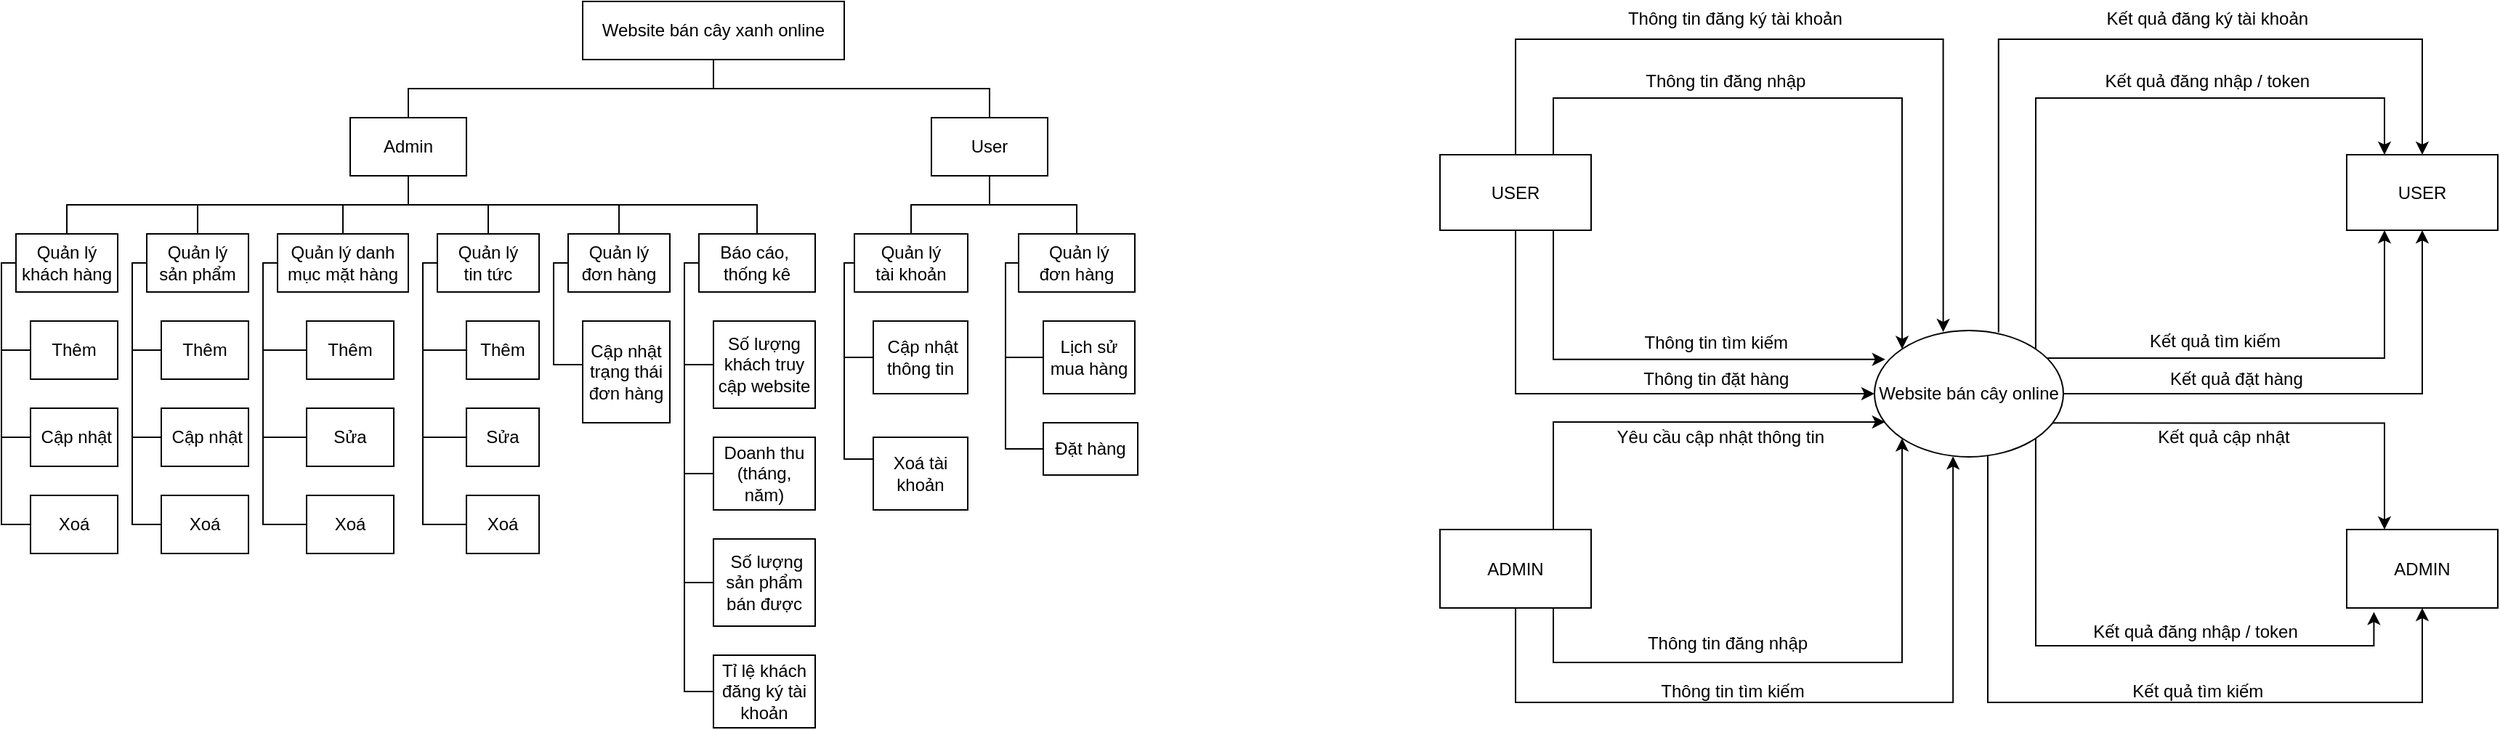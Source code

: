 <mxfile version="13.5.3" type="github">
  <diagram id="et3AeFfBmYFvC4YX-WKQ" name="Page-1">
    <mxGraphModel dx="773" dy="447" grid="1" gridSize="13" guides="1" tooltips="1" connect="1" arrows="1" fold="1" page="1" pageScale="1" pageWidth="8000" pageHeight="8000" background="#FFFFFF" math="0" shadow="0">
      <root>
        <mxCell id="0" />
        <mxCell id="1" parent="0" />
        <mxCell id="l6hHztyn9rgP2krN6HWv-18" style="edgeStyle=orthogonalEdgeStyle;rounded=0;orthogonalLoop=1;jettySize=auto;html=1;exitX=0.5;exitY=1;exitDx=0;exitDy=0;entryX=0.5;entryY=0;entryDx=0;entryDy=0;endArrow=none;endFill=0;" parent="1" source="l6hHztyn9rgP2krN6HWv-1" target="l6hHztyn9rgP2krN6HWv-2" edge="1">
          <mxGeometry relative="1" as="geometry" />
        </mxCell>
        <mxCell id="l6hHztyn9rgP2krN6HWv-19" style="edgeStyle=orthogonalEdgeStyle;rounded=0;orthogonalLoop=1;jettySize=auto;html=1;exitX=0.5;exitY=1;exitDx=0;exitDy=0;entryX=0.5;entryY=0;entryDx=0;entryDy=0;endArrow=none;endFill=0;" parent="1" source="l6hHztyn9rgP2krN6HWv-1" target="l6hHztyn9rgP2krN6HWv-3" edge="1">
          <mxGeometry relative="1" as="geometry" />
        </mxCell>
        <mxCell id="l6hHztyn9rgP2krN6HWv-1" value="Website bán cây xanh online" style="rounded=0;whiteSpace=wrap;html=1;" parent="1" vertex="1">
          <mxGeometry x="450" y="52" width="180" height="40" as="geometry" />
        </mxCell>
        <mxCell id="l6hHztyn9rgP2krN6HWv-12" style="edgeStyle=orthogonalEdgeStyle;rounded=0;orthogonalLoop=1;jettySize=auto;html=1;exitX=0.5;exitY=1;exitDx=0;exitDy=0;entryX=0.5;entryY=0;entryDx=0;entryDy=0;endArrow=none;endFill=0;" parent="1" source="l6hHztyn9rgP2krN6HWv-2" target="l6hHztyn9rgP2krN6HWv-4" edge="1">
          <mxGeometry relative="1" as="geometry" />
        </mxCell>
        <mxCell id="l6hHztyn9rgP2krN6HWv-13" style="edgeStyle=orthogonalEdgeStyle;rounded=0;orthogonalLoop=1;jettySize=auto;html=1;exitX=0.5;exitY=1;exitDx=0;exitDy=0;entryX=0.5;entryY=0;entryDx=0;entryDy=0;endArrow=none;endFill=0;" parent="1" source="l6hHztyn9rgP2krN6HWv-2" target="l6hHztyn9rgP2krN6HWv-8" edge="1">
          <mxGeometry relative="1" as="geometry" />
        </mxCell>
        <mxCell id="l6hHztyn9rgP2krN6HWv-14" style="edgeStyle=orthogonalEdgeStyle;rounded=0;orthogonalLoop=1;jettySize=auto;html=1;exitX=0.5;exitY=1;exitDx=0;exitDy=0;entryX=0.5;entryY=0;entryDx=0;entryDy=0;endArrow=none;endFill=0;" parent="1" source="l6hHztyn9rgP2krN6HWv-2" target="l6hHztyn9rgP2krN6HWv-9" edge="1">
          <mxGeometry relative="1" as="geometry" />
        </mxCell>
        <mxCell id="l6hHztyn9rgP2krN6HWv-15" style="edgeStyle=orthogonalEdgeStyle;rounded=0;orthogonalLoop=1;jettySize=auto;html=1;exitX=0.5;exitY=1;exitDx=0;exitDy=0;entryX=0.5;entryY=0;entryDx=0;entryDy=0;endArrow=none;endFill=0;" parent="1" source="l6hHztyn9rgP2krN6HWv-2" target="l6hHztyn9rgP2krN6HWv-7" edge="1">
          <mxGeometry relative="1" as="geometry" />
        </mxCell>
        <mxCell id="l6hHztyn9rgP2krN6HWv-16" style="edgeStyle=orthogonalEdgeStyle;rounded=0;orthogonalLoop=1;jettySize=auto;html=1;exitX=0.5;exitY=1;exitDx=0;exitDy=0;entryX=0.5;entryY=0;entryDx=0;entryDy=0;endArrow=none;endFill=0;" parent="1" source="l6hHztyn9rgP2krN6HWv-2" target="l6hHztyn9rgP2krN6HWv-6" edge="1">
          <mxGeometry relative="1" as="geometry" />
        </mxCell>
        <mxCell id="l6hHztyn9rgP2krN6HWv-17" style="edgeStyle=orthogonalEdgeStyle;rounded=0;orthogonalLoop=1;jettySize=auto;html=1;exitX=0.5;exitY=1;exitDx=0;exitDy=0;entryX=0.5;entryY=0;entryDx=0;entryDy=0;endArrow=none;endFill=0;" parent="1" source="l6hHztyn9rgP2krN6HWv-2" target="l6hHztyn9rgP2krN6HWv-5" edge="1">
          <mxGeometry relative="1" as="geometry" />
        </mxCell>
        <mxCell id="l6hHztyn9rgP2krN6HWv-2" value="Admin" style="rounded=0;whiteSpace=wrap;html=1;" parent="1" vertex="1">
          <mxGeometry x="290" y="132" width="80" height="40" as="geometry" />
        </mxCell>
        <mxCell id="l6hHztyn9rgP2krN6HWv-20" style="edgeStyle=orthogonalEdgeStyle;rounded=0;orthogonalLoop=1;jettySize=auto;html=1;exitX=0.5;exitY=1;exitDx=0;exitDy=0;entryX=0.5;entryY=0;entryDx=0;entryDy=0;endArrow=none;endFill=0;" parent="1" source="l6hHztyn9rgP2krN6HWv-3" target="l6hHztyn9rgP2krN6HWv-10" edge="1">
          <mxGeometry relative="1" as="geometry" />
        </mxCell>
        <mxCell id="l6hHztyn9rgP2krN6HWv-21" style="edgeStyle=orthogonalEdgeStyle;rounded=0;orthogonalLoop=1;jettySize=auto;html=1;exitX=0.5;exitY=1;exitDx=0;exitDy=0;entryX=0.5;entryY=0;entryDx=0;entryDy=0;endArrow=none;endFill=0;" parent="1" source="l6hHztyn9rgP2krN6HWv-3" target="l6hHztyn9rgP2krN6HWv-11" edge="1">
          <mxGeometry relative="1" as="geometry" />
        </mxCell>
        <mxCell id="l6hHztyn9rgP2krN6HWv-3" value="User" style="rounded=0;whiteSpace=wrap;html=1;" parent="1" vertex="1">
          <mxGeometry x="690" y="132" width="80" height="40" as="geometry" />
        </mxCell>
        <mxCell id="l6hHztyn9rgP2krN6HWv-25" style="edgeStyle=orthogonalEdgeStyle;rounded=0;orthogonalLoop=1;jettySize=auto;html=1;exitX=0;exitY=0.5;exitDx=0;exitDy=0;entryX=0;entryY=0.5;entryDx=0;entryDy=0;endArrow=none;endFill=0;" parent="1" source="l6hHztyn9rgP2krN6HWv-4" target="l6hHztyn9rgP2krN6HWv-22" edge="1">
          <mxGeometry relative="1" as="geometry">
            <Array as="points">
              <mxPoint x="50" y="232" />
              <mxPoint x="50" y="292" />
            </Array>
          </mxGeometry>
        </mxCell>
        <mxCell id="l6hHztyn9rgP2krN6HWv-26" style="edgeStyle=orthogonalEdgeStyle;rounded=0;orthogonalLoop=1;jettySize=auto;html=1;exitX=0;exitY=0.5;exitDx=0;exitDy=0;entryX=0;entryY=0.5;entryDx=0;entryDy=0;endArrow=none;endFill=0;" parent="1" source="l6hHztyn9rgP2krN6HWv-4" target="l6hHztyn9rgP2krN6HWv-23" edge="1">
          <mxGeometry relative="1" as="geometry">
            <Array as="points">
              <mxPoint x="50" y="232" />
              <mxPoint x="50" y="352" />
            </Array>
          </mxGeometry>
        </mxCell>
        <mxCell id="l6hHztyn9rgP2krN6HWv-27" style="edgeStyle=orthogonalEdgeStyle;rounded=0;orthogonalLoop=1;jettySize=auto;html=1;exitX=0;exitY=0.5;exitDx=0;exitDy=0;entryX=0;entryY=0.5;entryDx=0;entryDy=0;endArrow=none;endFill=0;" parent="1" source="l6hHztyn9rgP2krN6HWv-4" target="l6hHztyn9rgP2krN6HWv-24" edge="1">
          <mxGeometry relative="1" as="geometry">
            <Array as="points">
              <mxPoint x="50" y="232" />
              <mxPoint x="50" y="412" />
            </Array>
          </mxGeometry>
        </mxCell>
        <mxCell id="l6hHztyn9rgP2krN6HWv-4" value="Quản lý &lt;br&gt;khách hàng" style="rounded=0;whiteSpace=wrap;html=1;" parent="1" vertex="1">
          <mxGeometry x="60" y="212" width="70" height="40" as="geometry" />
        </mxCell>
        <mxCell id="l6hHztyn9rgP2krN6HWv-53" style="edgeStyle=orthogonalEdgeStyle;rounded=0;orthogonalLoop=1;jettySize=auto;html=1;exitX=0;exitY=0.5;exitDx=0;exitDy=0;entryX=0;entryY=0.5;entryDx=0;entryDy=0;endArrow=none;endFill=0;" parent="1" source="l6hHztyn9rgP2krN6HWv-5" target="l6hHztyn9rgP2krN6HWv-49" edge="1">
          <mxGeometry relative="1" as="geometry">
            <Array as="points">
              <mxPoint x="520" y="232" />
              <mxPoint x="520" y="302" />
            </Array>
          </mxGeometry>
        </mxCell>
        <mxCell id="l6hHztyn9rgP2krN6HWv-54" style="edgeStyle=orthogonalEdgeStyle;rounded=0;orthogonalLoop=1;jettySize=auto;html=1;exitX=0;exitY=0.5;exitDx=0;exitDy=0;entryX=0;entryY=0.5;entryDx=0;entryDy=0;endArrow=none;endFill=0;" parent="1" source="l6hHztyn9rgP2krN6HWv-5" target="l6hHztyn9rgP2krN6HWv-51" edge="1">
          <mxGeometry relative="1" as="geometry">
            <Array as="points">
              <mxPoint x="520" y="232" />
              <mxPoint x="520" y="377" />
            </Array>
          </mxGeometry>
        </mxCell>
        <mxCell id="l6hHztyn9rgP2krN6HWv-55" style="edgeStyle=orthogonalEdgeStyle;rounded=0;orthogonalLoop=1;jettySize=auto;html=1;exitX=0;exitY=0.5;exitDx=0;exitDy=0;entryX=0;entryY=0.5;entryDx=0;entryDy=0;endArrow=none;endFill=0;" parent="1" source="l6hHztyn9rgP2krN6HWv-5" target="l6hHztyn9rgP2krN6HWv-50" edge="1">
          <mxGeometry relative="1" as="geometry">
            <Array as="points">
              <mxPoint x="520" y="232" />
              <mxPoint x="520" y="452" />
            </Array>
          </mxGeometry>
        </mxCell>
        <mxCell id="l6hHztyn9rgP2krN6HWv-56" style="edgeStyle=orthogonalEdgeStyle;rounded=0;orthogonalLoop=1;jettySize=auto;html=1;exitX=0;exitY=0.5;exitDx=0;exitDy=0;entryX=0;entryY=0.5;entryDx=0;entryDy=0;endArrow=none;endFill=0;" parent="1" source="l6hHztyn9rgP2krN6HWv-5" target="l6hHztyn9rgP2krN6HWv-52" edge="1">
          <mxGeometry relative="1" as="geometry">
            <Array as="points">
              <mxPoint x="520" y="232" />
              <mxPoint x="520" y="527" />
            </Array>
          </mxGeometry>
        </mxCell>
        <mxCell id="l6hHztyn9rgP2krN6HWv-5" value="Báo cáo,&amp;nbsp;&lt;br&gt;thống kê" style="rounded=0;whiteSpace=wrap;html=1;" parent="1" vertex="1">
          <mxGeometry x="530" y="212" width="80" height="40" as="geometry" />
        </mxCell>
        <mxCell id="l6hHztyn9rgP2krN6HWv-48" style="edgeStyle=orthogonalEdgeStyle;rounded=0;orthogonalLoop=1;jettySize=auto;html=1;exitX=0;exitY=0.5;exitDx=0;exitDy=0;entryX=0;entryY=0.5;entryDx=0;entryDy=0;endArrow=none;endFill=0;" parent="1" source="l6hHztyn9rgP2krN6HWv-6" target="l6hHztyn9rgP2krN6HWv-47" edge="1">
          <mxGeometry relative="1" as="geometry">
            <Array as="points">
              <mxPoint x="430" y="232" />
              <mxPoint x="430" y="302" />
            </Array>
          </mxGeometry>
        </mxCell>
        <mxCell id="l6hHztyn9rgP2krN6HWv-6" value="Quản lý&lt;br&gt;đơn hàng" style="rounded=0;whiteSpace=wrap;html=1;" parent="1" vertex="1">
          <mxGeometry x="440" y="212" width="70" height="40" as="geometry" />
        </mxCell>
        <mxCell id="l6hHztyn9rgP2krN6HWv-7" value="Quản lý&lt;br&gt;tin tức" style="rounded=0;whiteSpace=wrap;html=1;" parent="1" vertex="1">
          <mxGeometry x="350" y="212" width="70" height="40" as="geometry" />
        </mxCell>
        <mxCell id="l6hHztyn9rgP2krN6HWv-34" style="edgeStyle=orthogonalEdgeStyle;rounded=0;orthogonalLoop=1;jettySize=auto;html=1;exitX=0;exitY=0.5;exitDx=0;exitDy=0;entryX=0;entryY=0.5;entryDx=0;entryDy=0;endArrow=none;endFill=0;" parent="1" source="l6hHztyn9rgP2krN6HWv-8" target="l6hHztyn9rgP2krN6HWv-28" edge="1">
          <mxGeometry relative="1" as="geometry">
            <Array as="points">
              <mxPoint x="140" y="232" />
              <mxPoint x="140" y="292" />
            </Array>
          </mxGeometry>
        </mxCell>
        <mxCell id="l6hHztyn9rgP2krN6HWv-35" style="edgeStyle=orthogonalEdgeStyle;rounded=0;orthogonalLoop=1;jettySize=auto;html=1;exitX=0;exitY=0.5;exitDx=0;exitDy=0;entryX=0;entryY=0.5;entryDx=0;entryDy=0;endArrow=none;endFill=0;" parent="1" source="l6hHztyn9rgP2krN6HWv-8" target="l6hHztyn9rgP2krN6HWv-29" edge="1">
          <mxGeometry relative="1" as="geometry">
            <Array as="points">
              <mxPoint x="140" y="232" />
              <mxPoint x="140" y="352" />
            </Array>
          </mxGeometry>
        </mxCell>
        <mxCell id="l6hHztyn9rgP2krN6HWv-37" style="edgeStyle=orthogonalEdgeStyle;rounded=0;orthogonalLoop=1;jettySize=auto;html=1;exitX=0;exitY=0.5;exitDx=0;exitDy=0;entryX=0;entryY=0.5;entryDx=0;entryDy=0;endArrow=none;endFill=0;" parent="1" source="l6hHztyn9rgP2krN6HWv-8" target="l6hHztyn9rgP2krN6HWv-30" edge="1">
          <mxGeometry relative="1" as="geometry">
            <Array as="points">
              <mxPoint x="140" y="232" />
              <mxPoint x="140" y="412" />
            </Array>
          </mxGeometry>
        </mxCell>
        <mxCell id="l6hHztyn9rgP2krN6HWv-8" value="Quản lý &lt;br&gt;sản phẩm" style="rounded=0;whiteSpace=wrap;html=1;" parent="1" vertex="1">
          <mxGeometry x="150" y="212" width="70" height="40" as="geometry" />
        </mxCell>
        <mxCell id="l6hHztyn9rgP2krN6HWv-38" style="edgeStyle=orthogonalEdgeStyle;rounded=0;orthogonalLoop=1;jettySize=auto;html=1;exitX=0;exitY=0.5;exitDx=0;exitDy=0;entryX=0;entryY=0.5;entryDx=0;entryDy=0;endArrow=none;endFill=0;" parent="1" source="l6hHztyn9rgP2krN6HWv-9" target="l6hHztyn9rgP2krN6HWv-31" edge="1">
          <mxGeometry relative="1" as="geometry">
            <Array as="points">
              <mxPoint x="230" y="232" />
              <mxPoint x="230" y="292" />
            </Array>
          </mxGeometry>
        </mxCell>
        <mxCell id="l6hHztyn9rgP2krN6HWv-39" style="edgeStyle=orthogonalEdgeStyle;rounded=0;orthogonalLoop=1;jettySize=auto;html=1;exitX=0;exitY=0.5;exitDx=0;exitDy=0;entryX=0;entryY=0.5;entryDx=0;entryDy=0;endArrow=none;endFill=0;" parent="1" source="l6hHztyn9rgP2krN6HWv-9" target="l6hHztyn9rgP2krN6HWv-32" edge="1">
          <mxGeometry relative="1" as="geometry">
            <Array as="points">
              <mxPoint x="230" y="232" />
              <mxPoint x="230" y="352" />
            </Array>
          </mxGeometry>
        </mxCell>
        <mxCell id="l6hHztyn9rgP2krN6HWv-40" style="edgeStyle=orthogonalEdgeStyle;rounded=0;orthogonalLoop=1;jettySize=auto;html=1;exitX=0;exitY=0.5;exitDx=0;exitDy=0;entryX=0;entryY=0.5;entryDx=0;entryDy=0;endArrow=none;endFill=0;" parent="1" source="l6hHztyn9rgP2krN6HWv-9" target="l6hHztyn9rgP2krN6HWv-33" edge="1">
          <mxGeometry relative="1" as="geometry">
            <Array as="points">
              <mxPoint x="230" y="232" />
              <mxPoint x="230" y="412" />
            </Array>
          </mxGeometry>
        </mxCell>
        <mxCell id="l6hHztyn9rgP2krN6HWv-9" value="Quản lý danh mục mặt hàng" style="rounded=0;whiteSpace=wrap;html=1;" parent="1" vertex="1">
          <mxGeometry x="240" y="212" width="90" height="40" as="geometry" />
        </mxCell>
        <mxCell id="l6hHztyn9rgP2krN6HWv-59" style="edgeStyle=orthogonalEdgeStyle;rounded=0;orthogonalLoop=1;jettySize=auto;html=1;exitX=0;exitY=0.5;exitDx=0;exitDy=0;entryX=0;entryY=0.5;entryDx=0;entryDy=0;endArrow=none;endFill=0;" parent="1" source="l6hHztyn9rgP2krN6HWv-10" target="l6hHztyn9rgP2krN6HWv-57" edge="1">
          <mxGeometry relative="1" as="geometry">
            <Array as="points">
              <mxPoint x="630" y="232" />
              <mxPoint x="630" y="297" />
            </Array>
          </mxGeometry>
        </mxCell>
        <mxCell id="l6hHztyn9rgP2krN6HWv-60" style="edgeStyle=orthogonalEdgeStyle;rounded=0;orthogonalLoop=1;jettySize=auto;html=1;exitX=0;exitY=0.5;exitDx=0;exitDy=0;entryX=0;entryY=0.5;entryDx=0;entryDy=0;endArrow=none;endFill=0;" parent="1" source="l6hHztyn9rgP2krN6HWv-10" target="l6hHztyn9rgP2krN6HWv-58" edge="1">
          <mxGeometry relative="1" as="geometry">
            <Array as="points">
              <mxPoint x="630" y="232" />
              <mxPoint x="630" y="367" />
            </Array>
          </mxGeometry>
        </mxCell>
        <mxCell id="l6hHztyn9rgP2krN6HWv-10" value="Quản lý&lt;br&gt;tài khoản" style="rounded=0;whiteSpace=wrap;html=1;" parent="1" vertex="1">
          <mxGeometry x="637" y="212" width="78" height="40" as="geometry" />
        </mxCell>
        <mxCell id="l6hHztyn9rgP2krN6HWv-62" style="edgeStyle=orthogonalEdgeStyle;rounded=0;orthogonalLoop=1;jettySize=auto;html=1;exitX=0;exitY=0.5;exitDx=0;exitDy=0;entryX=0;entryY=0.5;entryDx=0;entryDy=0;endArrow=none;endFill=0;" parent="1" source="l6hHztyn9rgP2krN6HWv-11" target="l6hHztyn9rgP2krN6HWv-61" edge="1">
          <mxGeometry relative="1" as="geometry">
            <Array as="points">
              <mxPoint x="741" y="232" />
              <mxPoint x="741" y="297" />
            </Array>
          </mxGeometry>
        </mxCell>
        <mxCell id="l6hHztyn9rgP2krN6HWv-66" style="edgeStyle=orthogonalEdgeStyle;rounded=0;orthogonalLoop=1;jettySize=auto;html=1;exitX=0;exitY=0.5;exitDx=0;exitDy=0;entryX=0;entryY=0.5;entryDx=0;entryDy=0;endArrow=none;endFill=0;" parent="1" source="l6hHztyn9rgP2krN6HWv-11" target="l6hHztyn9rgP2krN6HWv-64" edge="1">
          <mxGeometry relative="1" as="geometry">
            <Array as="points">
              <mxPoint x="741" y="232" />
              <mxPoint x="741" y="360" />
            </Array>
          </mxGeometry>
        </mxCell>
        <mxCell id="l6hHztyn9rgP2krN6HWv-11" value="&amp;nbsp;Quản lý&lt;br&gt;đơn hàng" style="rounded=0;whiteSpace=wrap;html=1;" parent="1" vertex="1">
          <mxGeometry x="750" y="212" width="80" height="40" as="geometry" />
        </mxCell>
        <mxCell id="l6hHztyn9rgP2krN6HWv-22" value="Thêm&lt;br&gt;" style="rounded=0;whiteSpace=wrap;html=1;" parent="1" vertex="1">
          <mxGeometry x="70" y="272" width="60" height="40" as="geometry" />
        </mxCell>
        <mxCell id="l6hHztyn9rgP2krN6HWv-23" value="&amp;nbsp;Cập nhật" style="rounded=0;whiteSpace=wrap;html=1;" parent="1" vertex="1">
          <mxGeometry x="70" y="332" width="60" height="40" as="geometry" />
        </mxCell>
        <mxCell id="l6hHztyn9rgP2krN6HWv-24" value="Xoá" style="rounded=0;whiteSpace=wrap;html=1;" parent="1" vertex="1">
          <mxGeometry x="70" y="392" width="60" height="40" as="geometry" />
        </mxCell>
        <mxCell id="l6hHztyn9rgP2krN6HWv-28" value="Thêm&lt;br&gt;" style="rounded=0;whiteSpace=wrap;html=1;" parent="1" vertex="1">
          <mxGeometry x="160" y="272" width="60" height="40" as="geometry" />
        </mxCell>
        <mxCell id="l6hHztyn9rgP2krN6HWv-29" value="&amp;nbsp;Cập nhật" style="rounded=0;whiteSpace=wrap;html=1;" parent="1" vertex="1">
          <mxGeometry x="160" y="332" width="60" height="40" as="geometry" />
        </mxCell>
        <mxCell id="l6hHztyn9rgP2krN6HWv-30" value="Xoá" style="rounded=0;whiteSpace=wrap;html=1;" parent="1" vertex="1">
          <mxGeometry x="160" y="392" width="60" height="40" as="geometry" />
        </mxCell>
        <mxCell id="l6hHztyn9rgP2krN6HWv-31" value="Thêm&lt;br&gt;" style="rounded=0;whiteSpace=wrap;html=1;" parent="1" vertex="1">
          <mxGeometry x="260" y="272" width="60" height="40" as="geometry" />
        </mxCell>
        <mxCell id="l6hHztyn9rgP2krN6HWv-32" value="Sửa" style="rounded=0;whiteSpace=wrap;html=1;" parent="1" vertex="1">
          <mxGeometry x="260" y="332" width="60" height="40" as="geometry" />
        </mxCell>
        <mxCell id="l6hHztyn9rgP2krN6HWv-33" value="Xoá" style="rounded=0;whiteSpace=wrap;html=1;" parent="1" vertex="1">
          <mxGeometry x="260" y="392" width="60" height="40" as="geometry" />
        </mxCell>
        <mxCell id="l6hHztyn9rgP2krN6HWv-41" style="edgeStyle=orthogonalEdgeStyle;rounded=0;orthogonalLoop=1;jettySize=auto;html=1;exitX=0;exitY=0.5;exitDx=0;exitDy=0;entryX=0;entryY=0.5;entryDx=0;entryDy=0;endArrow=none;endFill=0;" parent="1" target="l6hHztyn9rgP2krN6HWv-44" edge="1">
          <mxGeometry relative="1" as="geometry">
            <mxPoint x="350" y="232" as="sourcePoint" />
            <Array as="points">
              <mxPoint x="340" y="232" />
              <mxPoint x="340" y="292" />
            </Array>
          </mxGeometry>
        </mxCell>
        <mxCell id="l6hHztyn9rgP2krN6HWv-42" style="edgeStyle=orthogonalEdgeStyle;rounded=0;orthogonalLoop=1;jettySize=auto;html=1;exitX=0;exitY=0.5;exitDx=0;exitDy=0;entryX=0;entryY=0.5;entryDx=0;entryDy=0;endArrow=none;endFill=0;" parent="1" target="l6hHztyn9rgP2krN6HWv-45" edge="1">
          <mxGeometry relative="1" as="geometry">
            <mxPoint x="350" y="232" as="sourcePoint" />
            <Array as="points">
              <mxPoint x="340" y="232" />
              <mxPoint x="340" y="352" />
            </Array>
          </mxGeometry>
        </mxCell>
        <mxCell id="l6hHztyn9rgP2krN6HWv-43" style="edgeStyle=orthogonalEdgeStyle;rounded=0;orthogonalLoop=1;jettySize=auto;html=1;exitX=0;exitY=0.5;exitDx=0;exitDy=0;entryX=0;entryY=0.5;entryDx=0;entryDy=0;endArrow=none;endFill=0;" parent="1" target="l6hHztyn9rgP2krN6HWv-46" edge="1">
          <mxGeometry relative="1" as="geometry">
            <mxPoint x="350" y="232" as="sourcePoint" />
            <Array as="points">
              <mxPoint x="340" y="232" />
              <mxPoint x="340" y="412" />
            </Array>
          </mxGeometry>
        </mxCell>
        <mxCell id="l6hHztyn9rgP2krN6HWv-44" value="Thêm&lt;br&gt;" style="rounded=0;whiteSpace=wrap;html=1;" parent="1" vertex="1">
          <mxGeometry x="370" y="272" width="50" height="40" as="geometry" />
        </mxCell>
        <mxCell id="l6hHztyn9rgP2krN6HWv-45" value="Sửa" style="rounded=0;whiteSpace=wrap;html=1;" parent="1" vertex="1">
          <mxGeometry x="370" y="332" width="50" height="40" as="geometry" />
        </mxCell>
        <mxCell id="l6hHztyn9rgP2krN6HWv-46" value="Xoá" style="rounded=0;whiteSpace=wrap;html=1;" parent="1" vertex="1">
          <mxGeometry x="370" y="392" width="50" height="40" as="geometry" />
        </mxCell>
        <mxCell id="l6hHztyn9rgP2krN6HWv-47" value="Cập nhật&lt;br&gt;trạng thái&lt;br&gt;đơn hàng" style="rounded=0;whiteSpace=wrap;html=1;" parent="1" vertex="1">
          <mxGeometry x="450" y="272" width="60" height="70" as="geometry" />
        </mxCell>
        <mxCell id="l6hHztyn9rgP2krN6HWv-49" value="Số lượng khách truy cập website" style="rounded=0;whiteSpace=wrap;html=1;" parent="1" vertex="1">
          <mxGeometry x="540" y="272" width="70" height="60" as="geometry" />
        </mxCell>
        <mxCell id="l6hHztyn9rgP2krN6HWv-50" value="&amp;nbsp;Số lượng sản phẩm bán được" style="rounded=0;whiteSpace=wrap;html=1;" parent="1" vertex="1">
          <mxGeometry x="540" y="422" width="70" height="60" as="geometry" />
        </mxCell>
        <mxCell id="l6hHztyn9rgP2krN6HWv-51" value="Doanh thu&lt;br&gt;(tháng, năm)" style="rounded=0;whiteSpace=wrap;html=1;" parent="1" vertex="1">
          <mxGeometry x="540" y="352" width="70" height="50" as="geometry" />
        </mxCell>
        <mxCell id="l6hHztyn9rgP2krN6HWv-52" value="Tỉ lệ khách đăng ký tài khoản" style="rounded=0;whiteSpace=wrap;html=1;" parent="1" vertex="1">
          <mxGeometry x="540" y="502" width="70" height="50" as="geometry" />
        </mxCell>
        <mxCell id="l6hHztyn9rgP2krN6HWv-57" value="&amp;nbsp;Cập nhật thông tin" style="rounded=0;whiteSpace=wrap;html=1;" parent="1" vertex="1">
          <mxGeometry x="650" y="272" width="65" height="50" as="geometry" />
        </mxCell>
        <mxCell id="l6hHztyn9rgP2krN6HWv-58" value="Xoá tài khoản" style="rounded=0;whiteSpace=wrap;html=1;" parent="1" vertex="1">
          <mxGeometry x="650" y="352" width="65" height="50" as="geometry" />
        </mxCell>
        <mxCell id="l6hHztyn9rgP2krN6HWv-61" value="Lịch sử&lt;br&gt;mua hàng" style="rounded=0;whiteSpace=wrap;html=1;" parent="1" vertex="1">
          <mxGeometry x="767" y="272" width="63" height="50" as="geometry" />
        </mxCell>
        <mxCell id="l6hHztyn9rgP2krN6HWv-64" value="Đặt hàng" style="rounded=0;whiteSpace=wrap;html=1;" parent="1" vertex="1">
          <mxGeometry x="767" y="342" width="65" height="36" as="geometry" />
        </mxCell>
        <mxCell id="l6hHztyn9rgP2krN6HWv-76" style="edgeStyle=orthogonalEdgeStyle;rounded=0;orthogonalLoop=1;jettySize=auto;html=1;exitX=1;exitY=1;exitDx=0;exitDy=0;entryX=0.18;entryY=1.05;entryDx=0;entryDy=0;entryPerimeter=0;endArrow=classic;endFill=1;" parent="1" source="l6hHztyn9rgP2krN6HWv-67" target="l6hHztyn9rgP2krN6HWv-75" edge="1">
          <mxGeometry relative="1" as="geometry">
            <Array as="points">
              <mxPoint x="1450" y="495.5" />
              <mxPoint x="1683" y="495.5" />
            </Array>
          </mxGeometry>
        </mxCell>
        <mxCell id="l6hHztyn9rgP2krN6HWv-80" style="edgeStyle=orthogonalEdgeStyle;rounded=0;orthogonalLoop=1;jettySize=auto;html=1;entryX=0.5;entryY=1;entryDx=0;entryDy=0;endArrow=classic;endFill=1;" parent="1" source="l6hHztyn9rgP2krN6HWv-67" target="l6hHztyn9rgP2krN6HWv-75" edge="1">
          <mxGeometry relative="1" as="geometry">
            <Array as="points">
              <mxPoint x="1417" y="534.5" />
              <mxPoint x="1716" y="534.5" />
            </Array>
          </mxGeometry>
        </mxCell>
        <mxCell id="l6hHztyn9rgP2krN6HWv-83" style="edgeStyle=orthogonalEdgeStyle;rounded=0;orthogonalLoop=1;jettySize=auto;html=1;exitX=1;exitY=0;exitDx=0;exitDy=0;entryX=0.25;entryY=0;entryDx=0;entryDy=0;endArrow=classic;endFill=1;" parent="1" source="l6hHztyn9rgP2krN6HWv-67" target="l6hHztyn9rgP2krN6HWv-81" edge="1">
          <mxGeometry relative="1" as="geometry">
            <Array as="points">
              <mxPoint x="1450" y="118.5" />
              <mxPoint x="1690" y="118.5" />
            </Array>
          </mxGeometry>
        </mxCell>
        <mxCell id="ec-PwEsvEGPstZVbb-wG-12" style="edgeStyle=orthogonalEdgeStyle;rounded=0;orthogonalLoop=1;jettySize=auto;html=1;exitX=0.657;exitY=0.014;exitDx=0;exitDy=0;entryX=0.5;entryY=0;entryDx=0;entryDy=0;exitPerimeter=0;" parent="1" source="l6hHztyn9rgP2krN6HWv-67" target="l6hHztyn9rgP2krN6HWv-81" edge="1">
          <mxGeometry relative="1" as="geometry">
            <Array as="points">
              <mxPoint x="1424" y="78" />
              <mxPoint x="1716" y="78" />
            </Array>
          </mxGeometry>
        </mxCell>
        <mxCell id="ec-PwEsvEGPstZVbb-wG-14" style="edgeStyle=orthogonalEdgeStyle;rounded=0;orthogonalLoop=1;jettySize=auto;html=1;exitX=0.912;exitY=0.218;exitDx=0;exitDy=0;entryX=0.25;entryY=1;entryDx=0;entryDy=0;exitPerimeter=0;" parent="1" source="l6hHztyn9rgP2krN6HWv-67" target="l6hHztyn9rgP2krN6HWv-81" edge="1">
          <mxGeometry relative="1" as="geometry" />
        </mxCell>
        <mxCell id="ec-PwEsvEGPstZVbb-wG-17" style="edgeStyle=orthogonalEdgeStyle;rounded=0;orthogonalLoop=1;jettySize=auto;html=1;entryX=0.5;entryY=1;entryDx=0;entryDy=0;" parent="1" source="l6hHztyn9rgP2krN6HWv-67" target="l6hHztyn9rgP2krN6HWv-81" edge="1">
          <mxGeometry relative="1" as="geometry" />
        </mxCell>
        <mxCell id="gGlTVquiV2Og2seTX1WU-3" style="edgeStyle=orthogonalEdgeStyle;rounded=0;orthogonalLoop=1;jettySize=auto;html=1;exitX=0.935;exitY=0.732;exitDx=0;exitDy=0;entryX=0.25;entryY=0;entryDx=0;entryDy=0;exitPerimeter=0;" edge="1" parent="1" source="l6hHztyn9rgP2krN6HWv-67" target="l6hHztyn9rgP2krN6HWv-75">
          <mxGeometry relative="1" as="geometry" />
        </mxCell>
        <mxCell id="l6hHztyn9rgP2krN6HWv-67" value="Website bán cây online" style="ellipse;whiteSpace=wrap;html=1;" parent="1" vertex="1">
          <mxGeometry x="1339" y="278.5" width="130" height="87" as="geometry" />
        </mxCell>
        <mxCell id="l6hHztyn9rgP2krN6HWv-74" style="edgeStyle=orthogonalEdgeStyle;rounded=0;orthogonalLoop=1;jettySize=auto;html=1;exitX=0.75;exitY=1;exitDx=0;exitDy=0;entryX=0;entryY=1;entryDx=0;entryDy=0;endArrow=classic;endFill=1;" parent="1" source="l6hHztyn9rgP2krN6HWv-68" target="l6hHztyn9rgP2krN6HWv-67" edge="1">
          <mxGeometry relative="1" as="geometry">
            <Array as="points">
              <mxPoint x="1118" y="507" />
              <mxPoint x="1358" y="507" />
            </Array>
          </mxGeometry>
        </mxCell>
        <mxCell id="l6hHztyn9rgP2krN6HWv-77" style="edgeStyle=orthogonalEdgeStyle;rounded=0;orthogonalLoop=1;jettySize=auto;html=1;exitX=0.5;exitY=1;exitDx=0;exitDy=0;entryX=0.416;entryY=0.996;entryDx=0;entryDy=0;entryPerimeter=0;endArrow=classic;endFill=1;" parent="1" source="l6hHztyn9rgP2krN6HWv-68" target="l6hHztyn9rgP2krN6HWv-67" edge="1">
          <mxGeometry relative="1" as="geometry">
            <Array as="points">
              <mxPoint x="1092" y="534.5" />
              <mxPoint x="1393" y="534.5" />
            </Array>
          </mxGeometry>
        </mxCell>
        <mxCell id="ec-PwEsvEGPstZVbb-wG-6" style="edgeStyle=orthogonalEdgeStyle;rounded=0;orthogonalLoop=1;jettySize=auto;html=1;exitX=0.75;exitY=0;exitDx=0;exitDy=0;entryX=0.057;entryY=0.724;entryDx=0;entryDy=0;entryPerimeter=0;" parent="1" source="l6hHztyn9rgP2krN6HWv-68" target="l6hHztyn9rgP2krN6HWv-67" edge="1">
          <mxGeometry relative="1" as="geometry">
            <Array as="points">
              <mxPoint x="1118" y="342" />
            </Array>
          </mxGeometry>
        </mxCell>
        <mxCell id="l6hHztyn9rgP2krN6HWv-68" value="ADMIN" style="rounded=0;whiteSpace=wrap;html=1;" parent="1" vertex="1">
          <mxGeometry x="1040" y="415.5" width="104" height="54" as="geometry" />
        </mxCell>
        <mxCell id="l6hHztyn9rgP2krN6HWv-71" style="edgeStyle=orthogonalEdgeStyle;rounded=0;orthogonalLoop=1;jettySize=auto;html=1;exitX=0.25;exitY=0;exitDx=0;exitDy=0;endArrow=classic;endFill=1;entryX=0;entryY=0;entryDx=0;entryDy=0;" parent="1" source="l6hHztyn9rgP2krN6HWv-69" target="l6hHztyn9rgP2krN6HWv-67" edge="1">
          <mxGeometry relative="1" as="geometry">
            <mxPoint x="1443" y="222.5" as="targetPoint" />
            <Array as="points">
              <mxPoint x="1066" y="165.5" />
              <mxPoint x="1118" y="165.5" />
              <mxPoint x="1118" y="118.5" />
              <mxPoint x="1358" y="118.5" />
            </Array>
          </mxGeometry>
        </mxCell>
        <mxCell id="ec-PwEsvEGPstZVbb-wG-1" style="edgeStyle=orthogonalEdgeStyle;rounded=0;orthogonalLoop=1;jettySize=auto;html=1;exitX=0.75;exitY=1;exitDx=0;exitDy=0;entryX=0.057;entryY=0.229;entryDx=0;entryDy=0;entryPerimeter=0;" parent="1" source="l6hHztyn9rgP2krN6HWv-69" target="l6hHztyn9rgP2krN6HWv-67" edge="1">
          <mxGeometry relative="1" as="geometry">
            <Array as="points">
              <mxPoint x="1118" y="298" />
            </Array>
          </mxGeometry>
        </mxCell>
        <mxCell id="ec-PwEsvEGPstZVbb-wG-4" style="edgeStyle=orthogonalEdgeStyle;rounded=0;orthogonalLoop=1;jettySize=auto;html=1;exitX=0.5;exitY=0;exitDx=0;exitDy=0;entryX=0.364;entryY=0.012;entryDx=0;entryDy=0;entryPerimeter=0;" parent="1" source="l6hHztyn9rgP2krN6HWv-69" target="l6hHztyn9rgP2krN6HWv-67" edge="1">
          <mxGeometry relative="1" as="geometry">
            <Array as="points">
              <mxPoint x="1092" y="78" />
              <mxPoint x="1386" y="78" />
            </Array>
          </mxGeometry>
        </mxCell>
        <mxCell id="ec-PwEsvEGPstZVbb-wG-20" style="edgeStyle=orthogonalEdgeStyle;rounded=0;orthogonalLoop=1;jettySize=auto;html=1;exitX=0.5;exitY=1;exitDx=0;exitDy=0;entryX=0;entryY=0.5;entryDx=0;entryDy=0;" parent="1" source="l6hHztyn9rgP2krN6HWv-69" target="l6hHztyn9rgP2krN6HWv-67" edge="1">
          <mxGeometry relative="1" as="geometry">
            <Array as="points">
              <mxPoint x="1092" y="322" />
            </Array>
          </mxGeometry>
        </mxCell>
        <mxCell id="l6hHztyn9rgP2krN6HWv-69" value="USER" style="rounded=0;whiteSpace=wrap;html=1;" parent="1" vertex="1">
          <mxGeometry x="1040" y="157.5" width="104" height="52" as="geometry" />
        </mxCell>
        <mxCell id="l6hHztyn9rgP2krN6HWv-72" value="&amp;nbsp;Thông tin đăng nhập" style="text;html=1;strokeColor=none;fillColor=none;align=center;verticalAlign=middle;whiteSpace=wrap;rounded=0;" parent="1" vertex="1">
          <mxGeometry x="1170" y="96.5" width="130" height="20" as="geometry" />
        </mxCell>
        <mxCell id="l6hHztyn9rgP2krN6HWv-75" value="ADMIN" style="rounded=0;whiteSpace=wrap;html=1;" parent="1" vertex="1">
          <mxGeometry x="1664" y="415.5" width="104" height="54" as="geometry" />
        </mxCell>
        <mxCell id="l6hHztyn9rgP2krN6HWv-79" style="edgeStyle=orthogonalEdgeStyle;rounded=0;orthogonalLoop=1;jettySize=auto;html=1;exitX=0.5;exitY=1;exitDx=0;exitDy=0;endArrow=classic;endFill=1;" parent="1" source="l6hHztyn9rgP2krN6HWv-67" target="l6hHztyn9rgP2krN6HWv-67" edge="1">
          <mxGeometry relative="1" as="geometry" />
        </mxCell>
        <mxCell id="l6hHztyn9rgP2krN6HWv-81" value="USER" style="rounded=0;whiteSpace=wrap;html=1;" parent="1" vertex="1">
          <mxGeometry x="1664" y="157.5" width="104" height="52" as="geometry" />
        </mxCell>
        <mxCell id="l6hHztyn9rgP2krN6HWv-82" value="&amp;nbsp;Kết quả đăng nhập / token" style="text;html=1;strokeColor=none;fillColor=none;align=center;verticalAlign=middle;whiteSpace=wrap;rounded=0;" parent="1" vertex="1">
          <mxGeometry x="1469" y="96.5" width="195" height="20" as="geometry" />
        </mxCell>
        <mxCell id="ec-PwEsvEGPstZVbb-wG-2" value="&amp;nbsp;Thông tin tìm kiếm" style="text;html=1;strokeColor=none;fillColor=none;align=center;verticalAlign=middle;whiteSpace=wrap;rounded=0;" parent="1" vertex="1">
          <mxGeometry x="1170" y="276.5" width="117" height="20" as="geometry" />
        </mxCell>
        <mxCell id="ec-PwEsvEGPstZVbb-wG-5" value="&amp;nbsp;Thông tin đăng ký tài khoản" style="text;html=1;strokeColor=none;fillColor=none;align=center;verticalAlign=middle;whiteSpace=wrap;rounded=0;" parent="1" vertex="1">
          <mxGeometry x="1157" y="54" width="169" height="20" as="geometry" />
        </mxCell>
        <mxCell id="ec-PwEsvEGPstZVbb-wG-7" value="&amp;nbsp;Yêu cầu cập nhật thông tin" style="text;html=1;strokeColor=none;fillColor=none;align=center;verticalAlign=middle;whiteSpace=wrap;rounded=0;" parent="1" vertex="1">
          <mxGeometry x="1147" y="342" width="169" height="20" as="geometry" />
        </mxCell>
        <mxCell id="ec-PwEsvEGPstZVbb-wG-8" value="Thông tin đăng nhập" style="text;html=1;strokeColor=none;fillColor=none;align=center;verticalAlign=middle;whiteSpace=wrap;rounded=0;" parent="1" vertex="1">
          <mxGeometry x="1172.5" y="484" width="130" height="20" as="geometry" />
        </mxCell>
        <mxCell id="ec-PwEsvEGPstZVbb-wG-9" value="Thông tin tìm kiếm" style="text;html=1;strokeColor=none;fillColor=none;align=center;verticalAlign=middle;whiteSpace=wrap;rounded=0;" parent="1" vertex="1">
          <mxGeometry x="1170" y="517" width="143" height="20" as="geometry" />
        </mxCell>
        <mxCell id="ec-PwEsvEGPstZVbb-wG-10" value="&amp;nbsp;Kết quả tìm kiếm" style="text;html=1;strokeColor=none;fillColor=none;align=center;verticalAlign=middle;whiteSpace=wrap;rounded=0;" parent="1" vertex="1">
          <mxGeometry x="1469" y="517" width="182" height="20" as="geometry" />
        </mxCell>
        <mxCell id="ec-PwEsvEGPstZVbb-wG-11" value="Kết quả đăng nhập / token" style="text;html=1;strokeColor=none;fillColor=none;align=center;verticalAlign=middle;whiteSpace=wrap;rounded=0;" parent="1" vertex="1">
          <mxGeometry x="1469" y="475.5" width="182" height="20" as="geometry" />
        </mxCell>
        <mxCell id="ec-PwEsvEGPstZVbb-wG-13" value="&amp;nbsp;Kết quả đăng ký tài khoản" style="text;html=1;strokeColor=none;fillColor=none;align=center;verticalAlign=middle;whiteSpace=wrap;rounded=0;" parent="1" vertex="1">
          <mxGeometry x="1482" y="54" width="169" height="20" as="geometry" />
        </mxCell>
        <mxCell id="ec-PwEsvEGPstZVbb-wG-15" value="Kết quả tìm kiếm" style="text;html=1;strokeColor=none;fillColor=none;align=center;verticalAlign=middle;whiteSpace=wrap;rounded=0;" parent="1" vertex="1">
          <mxGeometry x="1488.5" y="276" width="169" height="20" as="geometry" />
        </mxCell>
        <mxCell id="ec-PwEsvEGPstZVbb-wG-18" value="&amp;nbsp;Kết quả đặt hàng" style="text;html=1;strokeColor=none;fillColor=none;align=center;verticalAlign=middle;whiteSpace=wrap;rounded=0;" parent="1" vertex="1">
          <mxGeometry x="1488.5" y="302" width="195" height="20" as="geometry" />
        </mxCell>
        <mxCell id="ec-PwEsvEGPstZVbb-wG-22" value="&amp;nbsp;Thông tin đặt hàng" style="text;html=1;strokeColor=none;fillColor=none;align=center;verticalAlign=middle;whiteSpace=wrap;rounded=0;" parent="1" vertex="1">
          <mxGeometry x="1170" y="302" width="117" height="20" as="geometry" />
        </mxCell>
        <mxCell id="gGlTVquiV2Og2seTX1WU-4" value="Kết quả cập nhật" style="text;html=1;strokeColor=none;fillColor=none;align=center;verticalAlign=middle;whiteSpace=wrap;rounded=0;" vertex="1" parent="1">
          <mxGeometry x="1508" y="342" width="143" height="20" as="geometry" />
        </mxCell>
      </root>
    </mxGraphModel>
  </diagram>
</mxfile>
